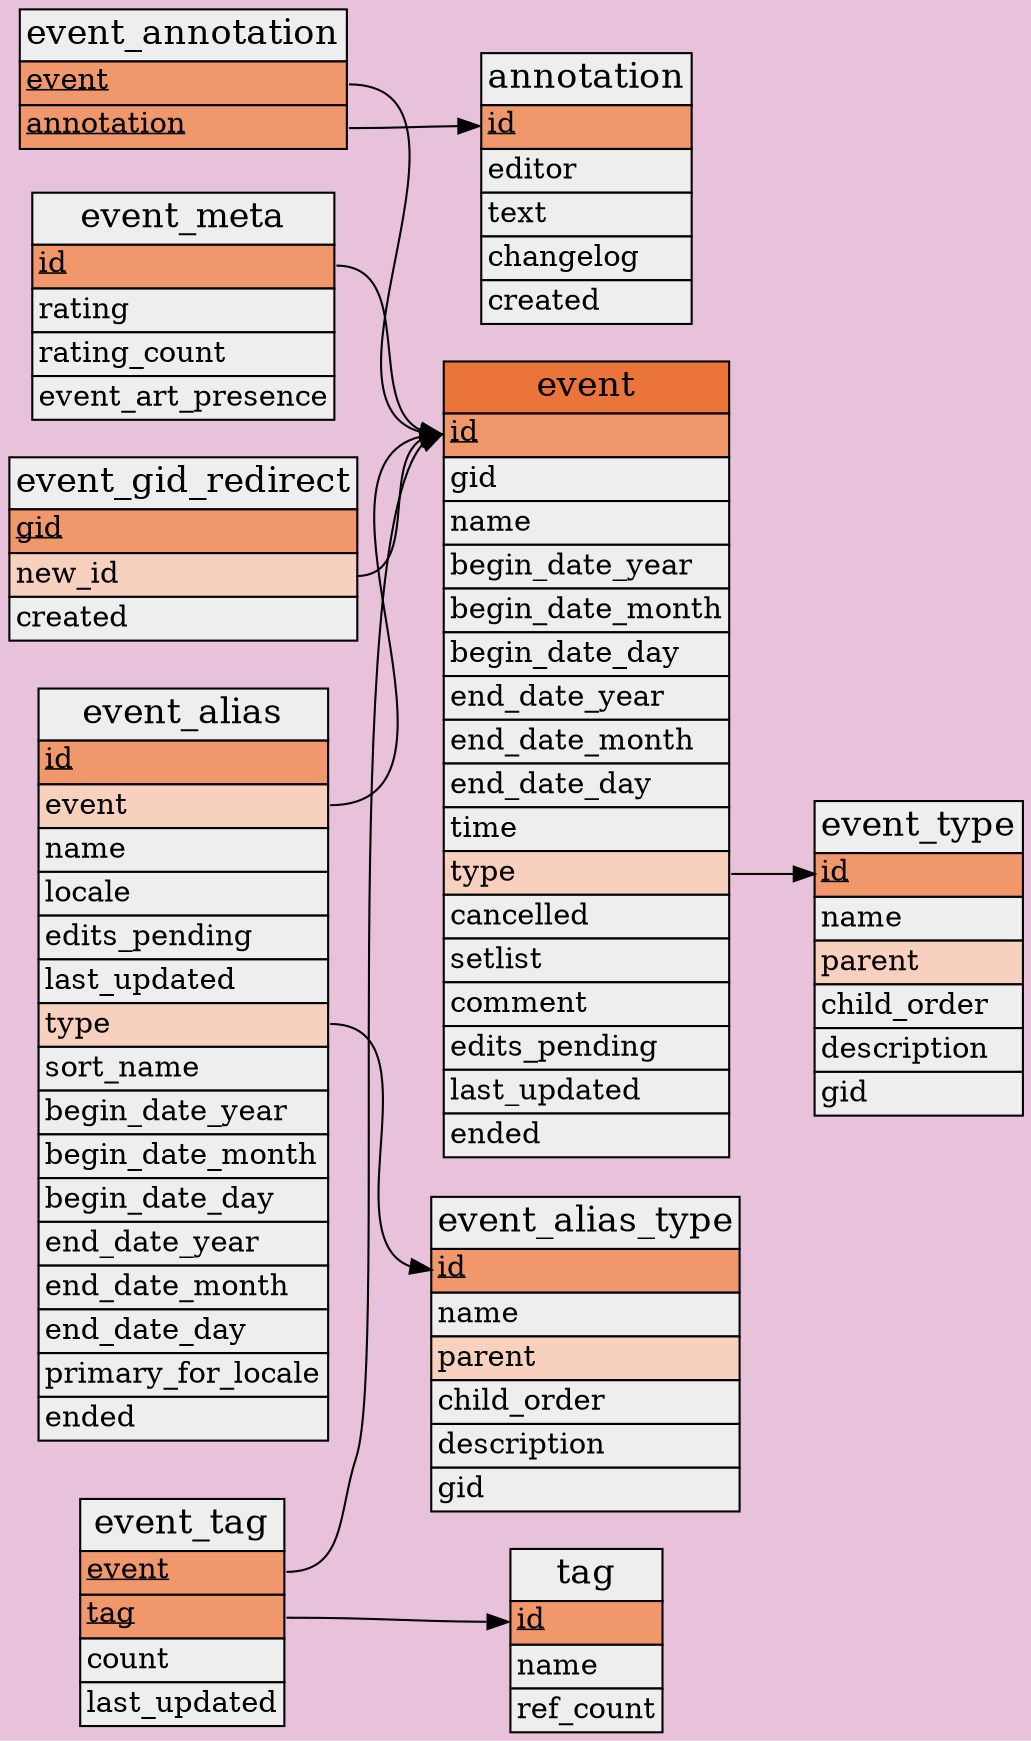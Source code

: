 // Automatically generated, do not edit.
// - Database schema sequence: 30
digraph event_entity_details {
    tooltip = "Tables for the “event” entity type properties"
    graph [
        bgcolor = "#e8c2da"
        concentrate = true
        pack = true
        rankdir = "LR"
    ];
    node [
        shape = plain
    ];

    // Tables
    "musicbrainz.annotation" [
        label = <
            <table border="0" cellspacing="0" cellborder="1">
                <tr><td bgcolor="#eeeeee"><font point-size="17">annotation</font></td></tr>
                <tr><td bgcolor="#f0976c" align="left" port="id"><font point-size="14"><u>id</u></font></td></tr>
                <tr><td bgcolor="#eeeeee" align="left" port="editor"><font point-size="14">editor</font></td></tr>
                <tr><td bgcolor="#eeeeee" align="left" port="text"><font point-size="14">text</font></td></tr>
                <tr><td bgcolor="#eeeeee" align="left" port="changelog"><font point-size="14">changelog</font></td></tr>
                <tr><td bgcolor="#eeeeee" align="left" port="created"><font point-size="14">created</font></td></tr>
            </table>
        >
    ];
    "musicbrainz.event" [
        label = <
            <table border="0" cellspacing="0" cellborder="1">
                <tr><td bgcolor="#eb743b"><font point-size="17">event</font></td></tr>
                <tr><td bgcolor="#f0976c" align="left" port="id"><font point-size="14"><u>id</u></font></td></tr>
                <tr><td bgcolor="#eeeeee" align="left" port="gid"><font point-size="14">gid</font></td></tr>
                <tr><td bgcolor="#eeeeee" align="left" port="name"><font point-size="14">name</font></td></tr>
                <tr><td bgcolor="#eeeeee" align="left" port="begin_date_year"><font point-size="14">begin_date_year</font></td></tr>
                <tr><td bgcolor="#eeeeee" align="left" port="begin_date_month"><font point-size="14">begin_date_month</font></td></tr>
                <tr><td bgcolor="#eeeeee" align="left" port="begin_date_day"><font point-size="14">begin_date_day</font></td></tr>
                <tr><td bgcolor="#eeeeee" align="left" port="end_date_year"><font point-size="14">end_date_year</font></td></tr>
                <tr><td bgcolor="#eeeeee" align="left" port="end_date_month"><font point-size="14">end_date_month</font></td></tr>
                <tr><td bgcolor="#eeeeee" align="left" port="end_date_day"><font point-size="14">end_date_day</font></td></tr>
                <tr><td bgcolor="#eeeeee" align="left" port="time"><font point-size="14">time</font></td></tr>
                <tr><td bgcolor="#f8d1be" align="left" port="type"><font point-size="14">type</font></td></tr>
                <tr><td bgcolor="#eeeeee" align="left" port="cancelled"><font point-size="14">cancelled</font></td></tr>
                <tr><td bgcolor="#eeeeee" align="left" port="setlist"><font point-size="14">setlist</font></td></tr>
                <tr><td bgcolor="#eeeeee" align="left" port="comment"><font point-size="14">comment</font></td></tr>
                <tr><td bgcolor="#eeeeee" align="left" port="edits_pending"><font point-size="14">edits_pending</font></td></tr>
                <tr><td bgcolor="#eeeeee" align="left" port="last_updated"><font point-size="14">last_updated</font></td></tr>
                <tr><td bgcolor="#eeeeee" align="left" port="ended"><font point-size="14">ended</font></td></tr>
            </table>
        >
    ];
    "musicbrainz.event_alias" [
        label = <
            <table border="0" cellspacing="0" cellborder="1">
                <tr><td bgcolor="#eeeeee"><font point-size="17">event_alias</font></td></tr>
                <tr><td bgcolor="#f0976c" align="left" port="id"><font point-size="14"><u>id</u></font></td></tr>
                <tr><td bgcolor="#f8d1be" align="left" port="event"><font point-size="14">event</font></td></tr>
                <tr><td bgcolor="#eeeeee" align="left" port="name"><font point-size="14">name</font></td></tr>
                <tr><td bgcolor="#eeeeee" align="left" port="locale"><font point-size="14">locale</font></td></tr>
                <tr><td bgcolor="#eeeeee" align="left" port="edits_pending"><font point-size="14">edits_pending</font></td></tr>
                <tr><td bgcolor="#eeeeee" align="left" port="last_updated"><font point-size="14">last_updated</font></td></tr>
                <tr><td bgcolor="#f8d1be" align="left" port="type"><font point-size="14">type</font></td></tr>
                <tr><td bgcolor="#eeeeee" align="left" port="sort_name"><font point-size="14">sort_name</font></td></tr>
                <tr><td bgcolor="#eeeeee" align="left" port="begin_date_year"><font point-size="14">begin_date_year</font></td></tr>
                <tr><td bgcolor="#eeeeee" align="left" port="begin_date_month"><font point-size="14">begin_date_month</font></td></tr>
                <tr><td bgcolor="#eeeeee" align="left" port="begin_date_day"><font point-size="14">begin_date_day</font></td></tr>
                <tr><td bgcolor="#eeeeee" align="left" port="end_date_year"><font point-size="14">end_date_year</font></td></tr>
                <tr><td bgcolor="#eeeeee" align="left" port="end_date_month"><font point-size="14">end_date_month</font></td></tr>
                <tr><td bgcolor="#eeeeee" align="left" port="end_date_day"><font point-size="14">end_date_day</font></td></tr>
                <tr><td bgcolor="#eeeeee" align="left" port="primary_for_locale"><font point-size="14">primary_for_locale</font></td></tr>
                <tr><td bgcolor="#eeeeee" align="left" port="ended"><font point-size="14">ended</font></td></tr>
            </table>
        >
    ];
    "musicbrainz.event_alias_type" [
        label = <
            <table border="0" cellspacing="0" cellborder="1">
                <tr><td bgcolor="#eeeeee"><font point-size="17">event_alias_type</font></td></tr>
                <tr><td bgcolor="#f0976c" align="left" port="id"><font point-size="14"><u>id</u></font></td></tr>
                <tr><td bgcolor="#eeeeee" align="left" port="name"><font point-size="14">name</font></td></tr>
                <tr><td bgcolor="#f8d1be" align="left" port="parent"><font point-size="14">parent</font></td></tr>
                <tr><td bgcolor="#eeeeee" align="left" port="child_order"><font point-size="14">child_order</font></td></tr>
                <tr><td bgcolor="#eeeeee" align="left" port="description"><font point-size="14">description</font></td></tr>
                <tr><td bgcolor="#eeeeee" align="left" port="gid"><font point-size="14">gid</font></td></tr>
            </table>
        >
    ];
    "musicbrainz.event_annotation" [
        label = <
            <table border="0" cellspacing="0" cellborder="1">
                <tr><td bgcolor="#eeeeee"><font point-size="17">event_annotation</font></td></tr>
                <tr><td bgcolor="#f0976c" align="left" port="event"><font point-size="14"><u>event</u></font></td></tr>
                <tr><td bgcolor="#f0976c" align="left" port="annotation"><font point-size="14"><u>annotation</u></font></td></tr>
            </table>
        >
    ];
    "musicbrainz.event_gid_redirect" [
        label = <
            <table border="0" cellspacing="0" cellborder="1">
                <tr><td bgcolor="#eeeeee"><font point-size="17">event_gid_redirect</font></td></tr>
                <tr><td bgcolor="#f0976c" align="left" port="gid"><font point-size="14"><u>gid</u></font></td></tr>
                <tr><td bgcolor="#f8d1be" align="left" port="new_id"><font point-size="14">new_id</font></td></tr>
                <tr><td bgcolor="#eeeeee" align="left" port="created"><font point-size="14">created</font></td></tr>
            </table>
        >
    ];
    "musicbrainz.event_meta" [
        label = <
            <table border="0" cellspacing="0" cellborder="1">
                <tr><td bgcolor="#eeeeee"><font point-size="17">event_meta</font></td></tr>
                <tr><td bgcolor="#f0976c" align="left" port="id"><font point-size="14"><u>id</u></font></td></tr>
                <tr><td bgcolor="#eeeeee" align="left" port="rating"><font point-size="14">rating</font></td></tr>
                <tr><td bgcolor="#eeeeee" align="left" port="rating_count"><font point-size="14">rating_count</font></td></tr>
                <tr><td bgcolor="#eeeeee" align="left" port="event_art_presence"><font point-size="14">event_art_presence</font></td></tr>
            </table>
        >
    ];
    "musicbrainz.event_tag" [
        label = <
            <table border="0" cellspacing="0" cellborder="1">
                <tr><td bgcolor="#eeeeee"><font point-size="17">event_tag</font></td></tr>
                <tr><td bgcolor="#f0976c" align="left" port="event"><font point-size="14"><u>event</u></font></td></tr>
                <tr><td bgcolor="#f0976c" align="left" port="tag"><font point-size="14"><u>tag</u></font></td></tr>
                <tr><td bgcolor="#eeeeee" align="left" port="count"><font point-size="14">count</font></td></tr>
                <tr><td bgcolor="#eeeeee" align="left" port="last_updated"><font point-size="14">last_updated</font></td></tr>
            </table>
        >
    ];
    "musicbrainz.event_type" [
        label = <
            <table border="0" cellspacing="0" cellborder="1">
                <tr><td bgcolor="#eeeeee"><font point-size="17">event_type</font></td></tr>
                <tr><td bgcolor="#f0976c" align="left" port="id"><font point-size="14"><u>id</u></font></td></tr>
                <tr><td bgcolor="#eeeeee" align="left" port="name"><font point-size="14">name</font></td></tr>
                <tr><td bgcolor="#f8d1be" align="left" port="parent"><font point-size="14">parent</font></td></tr>
                <tr><td bgcolor="#eeeeee" align="left" port="child_order"><font point-size="14">child_order</font></td></tr>
                <tr><td bgcolor="#eeeeee" align="left" port="description"><font point-size="14">description</font></td></tr>
                <tr><td bgcolor="#eeeeee" align="left" port="gid"><font point-size="14">gid</font></td></tr>
            </table>
        >
    ];
    "musicbrainz.tag" [
        label = <
            <table border="0" cellspacing="0" cellborder="1">
                <tr><td bgcolor="#eeeeee"><font point-size="17">tag</font></td></tr>
                <tr><td bgcolor="#f0976c" align="left" port="id"><font point-size="14"><u>id</u></font></td></tr>
                <tr><td bgcolor="#eeeeee" align="left" port="name"><font point-size="14">name</font></td></tr>
                <tr><td bgcolor="#eeeeee" align="left" port="ref_count"><font point-size="14">ref_count</font></td></tr>
            </table>
        >
    ];

    // References
    "musicbrainz.event":"type" -> "musicbrainz.event_type":"id"
    "musicbrainz.event_alias":"event" -> "musicbrainz.event":"id"
    "musicbrainz.event_alias":"type" -> "musicbrainz.event_alias_type":"id"
    "musicbrainz.event_annotation":"event" -> "musicbrainz.event":"id"
    "musicbrainz.event_annotation":"annotation" -> "musicbrainz.annotation":"id"
    "musicbrainz.event_gid_redirect":"new_id" -> "musicbrainz.event":"id"
    "musicbrainz.event_meta":"id" -> "musicbrainz.event":"id"
    "musicbrainz.event_tag":"event" -> "musicbrainz.event":"id"
    "musicbrainz.event_tag":"tag" -> "musicbrainz.tag":"id"
}
